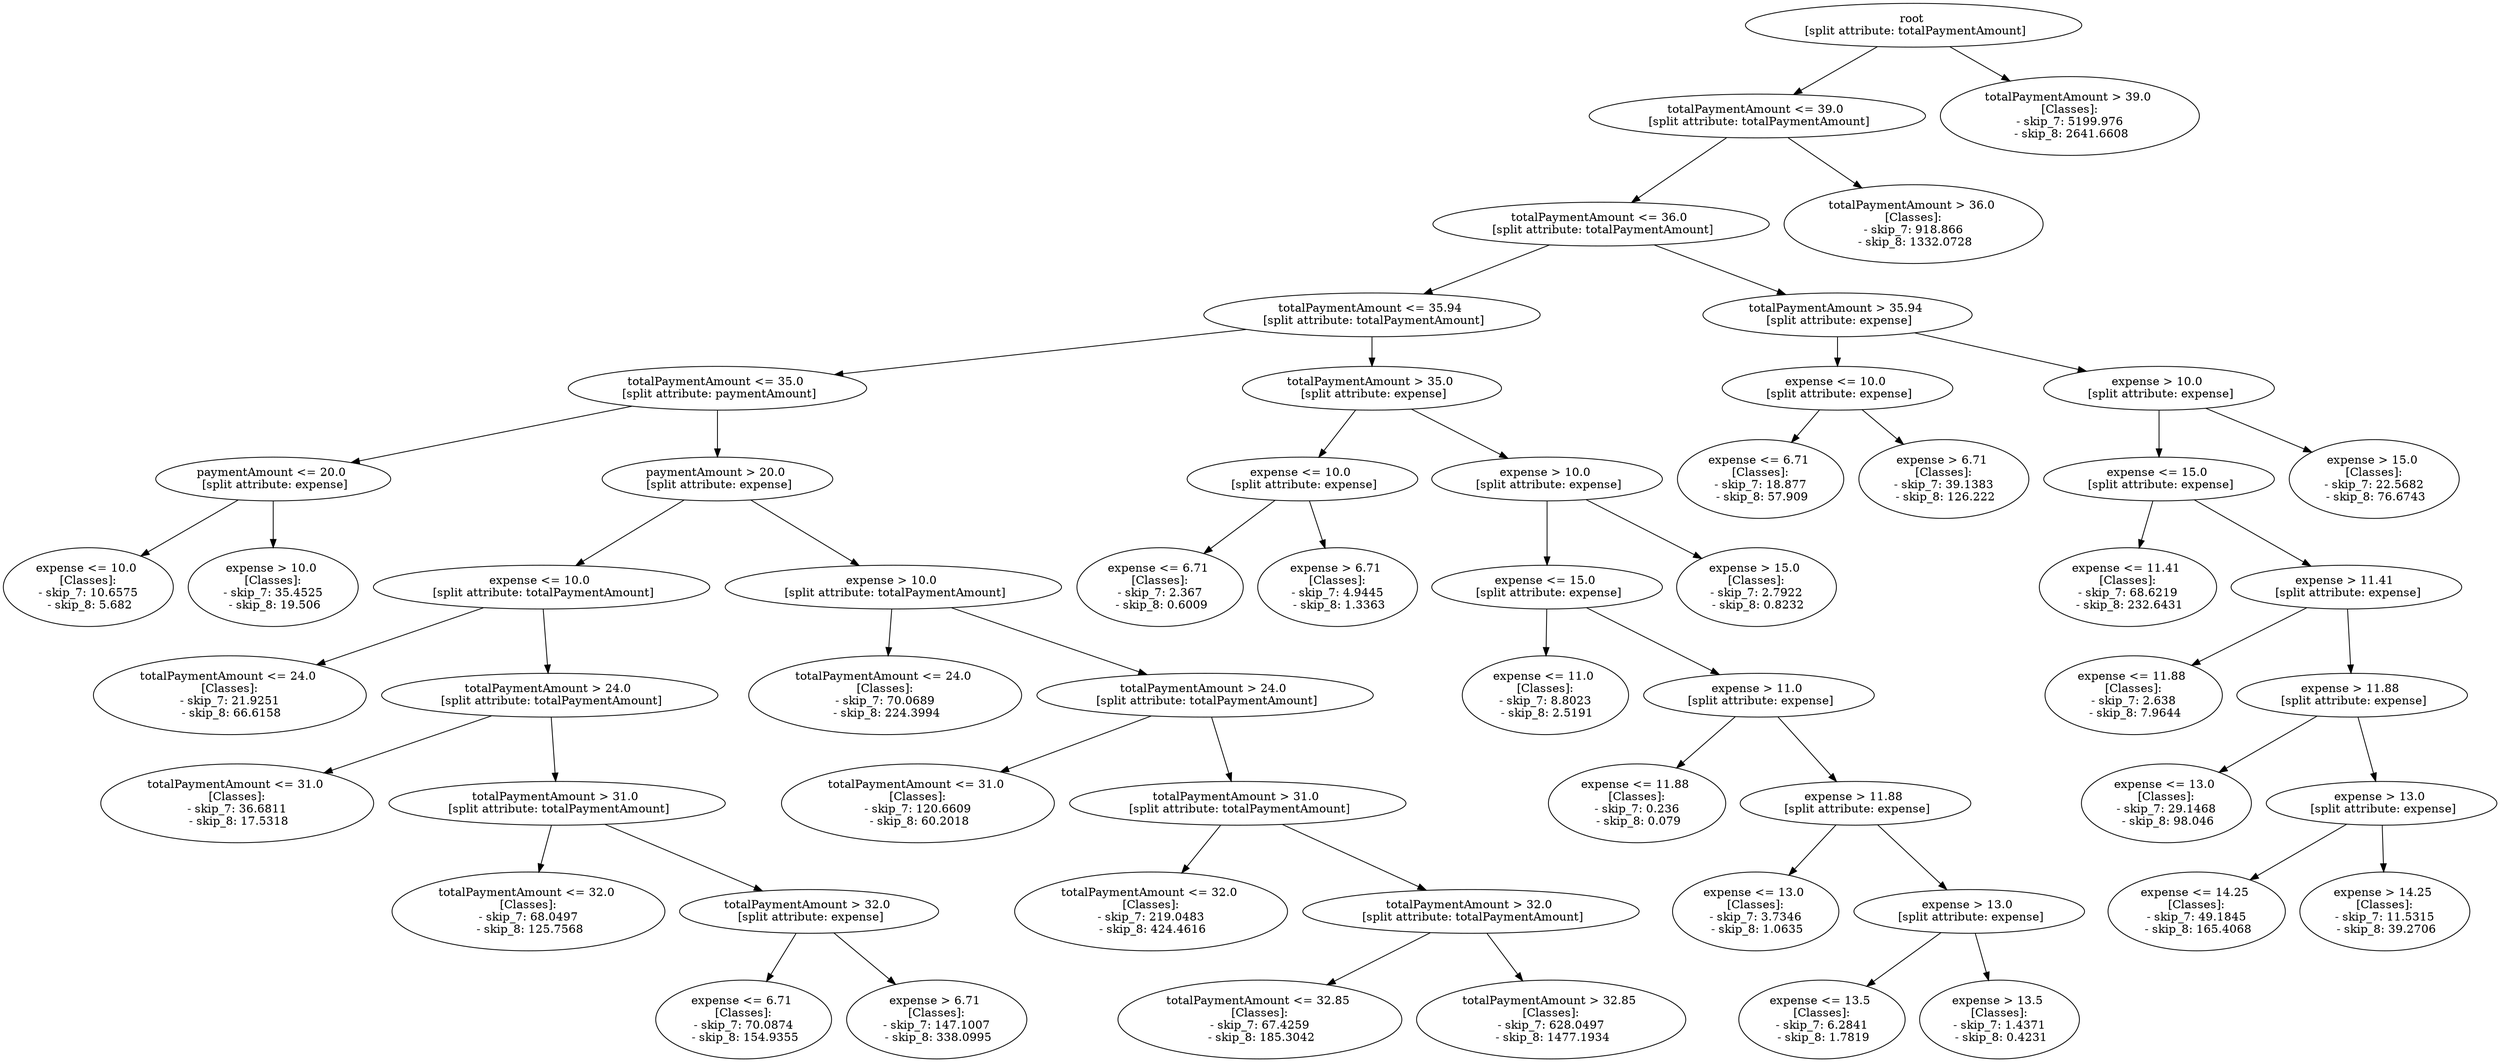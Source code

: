 // Road_Traffic_Fine_Management_Process-p_12-4
digraph "Road_Traffic_Fine_Management_Process-p_12-4" {
	"c14efa3b-29a2-4b92-81ae-1ace564c892e" [label="root 
 [split attribute: totalPaymentAmount]"]
	"c011dcc3-a13f-480c-9215-eac6d6d57d7b" [label="totalPaymentAmount <= 39.0 
 [split attribute: totalPaymentAmount]"]
	"c14efa3b-29a2-4b92-81ae-1ace564c892e" -> "c011dcc3-a13f-480c-9215-eac6d6d57d7b"
	"9136d3b6-6dd9-4a16-9632-06dc51b3cb9e" [label="totalPaymentAmount <= 36.0 
 [split attribute: totalPaymentAmount]"]
	"c011dcc3-a13f-480c-9215-eac6d6d57d7b" -> "9136d3b6-6dd9-4a16-9632-06dc51b3cb9e"
	"57d1ce3d-ac85-4bcb-b4f1-90cd12b641cb" [label="totalPaymentAmount <= 35.94 
 [split attribute: totalPaymentAmount]"]
	"9136d3b6-6dd9-4a16-9632-06dc51b3cb9e" -> "57d1ce3d-ac85-4bcb-b4f1-90cd12b641cb"
	"206bfbf1-cfe9-4923-ba47-40edc3c6a227" [label="totalPaymentAmount <= 35.0 
 [split attribute: paymentAmount]"]
	"57d1ce3d-ac85-4bcb-b4f1-90cd12b641cb" -> "206bfbf1-cfe9-4923-ba47-40edc3c6a227"
	"dd32104f-e6fb-4c8b-92ed-ab6af21f2152" [label="paymentAmount <= 20.0 
 [split attribute: expense]"]
	"206bfbf1-cfe9-4923-ba47-40edc3c6a227" -> "dd32104f-e6fb-4c8b-92ed-ab6af21f2152"
	"08c1647d-1da2-423e-911d-4d02686b5285" [label="expense <= 10.0 
 [Classes]: 
 - skip_7: 10.6575 
 - skip_8: 5.682"]
	"dd32104f-e6fb-4c8b-92ed-ab6af21f2152" -> "08c1647d-1da2-423e-911d-4d02686b5285"
	"53517dab-d9a2-4900-ba35-3ac07dd97b21" [label="expense > 10.0 
 [Classes]: 
 - skip_7: 35.4525 
 - skip_8: 19.506"]
	"dd32104f-e6fb-4c8b-92ed-ab6af21f2152" -> "53517dab-d9a2-4900-ba35-3ac07dd97b21"
	"3d2afd53-4481-4035-a95f-bd070aebe17e" [label="paymentAmount > 20.0 
 [split attribute: expense]"]
	"206bfbf1-cfe9-4923-ba47-40edc3c6a227" -> "3d2afd53-4481-4035-a95f-bd070aebe17e"
	"06f7ba6a-e292-4923-a132-b8716e541fd1" [label="expense <= 10.0 
 [split attribute: totalPaymentAmount]"]
	"3d2afd53-4481-4035-a95f-bd070aebe17e" -> "06f7ba6a-e292-4923-a132-b8716e541fd1"
	"c127ee2d-0657-4fcf-9aa5-cc6535274820" [label="totalPaymentAmount <= 24.0 
 [Classes]: 
 - skip_7: 21.9251 
 - skip_8: 66.6158"]
	"06f7ba6a-e292-4923-a132-b8716e541fd1" -> "c127ee2d-0657-4fcf-9aa5-cc6535274820"
	"25660d98-3b5e-45bd-a427-8e2f6267e13c" [label="totalPaymentAmount > 24.0 
 [split attribute: totalPaymentAmount]"]
	"06f7ba6a-e292-4923-a132-b8716e541fd1" -> "25660d98-3b5e-45bd-a427-8e2f6267e13c"
	"f335e4bd-306a-4937-bf3a-0b5b01d0d68e" [label="totalPaymentAmount <= 31.0 
 [Classes]: 
 - skip_7: 36.6811 
 - skip_8: 17.5318"]
	"25660d98-3b5e-45bd-a427-8e2f6267e13c" -> "f335e4bd-306a-4937-bf3a-0b5b01d0d68e"
	"e95a42af-a0d6-4763-bdeb-2515ddd6eaf4" [label="totalPaymentAmount > 31.0 
 [split attribute: totalPaymentAmount]"]
	"25660d98-3b5e-45bd-a427-8e2f6267e13c" -> "e95a42af-a0d6-4763-bdeb-2515ddd6eaf4"
	"b12b54c1-28ac-42de-a705-834ed25cd090" [label="totalPaymentAmount <= 32.0 
 [Classes]: 
 - skip_7: 68.0497 
 - skip_8: 125.7568"]
	"e95a42af-a0d6-4763-bdeb-2515ddd6eaf4" -> "b12b54c1-28ac-42de-a705-834ed25cd090"
	"b9614c13-4231-437b-aec8-48a89e9af4f9" [label="totalPaymentAmount > 32.0 
 [split attribute: expense]"]
	"e95a42af-a0d6-4763-bdeb-2515ddd6eaf4" -> "b9614c13-4231-437b-aec8-48a89e9af4f9"
	"693b3ad6-350b-4cfe-a75d-8f2ea95a4c6b" [label="expense <= 6.71 
 [Classes]: 
 - skip_7: 70.0874 
 - skip_8: 154.9355"]
	"b9614c13-4231-437b-aec8-48a89e9af4f9" -> "693b3ad6-350b-4cfe-a75d-8f2ea95a4c6b"
	"ebc54d6e-c350-4ceb-bc57-76f0ab44ecab" [label="expense > 6.71 
 [Classes]: 
 - skip_7: 147.1007 
 - skip_8: 338.0995"]
	"b9614c13-4231-437b-aec8-48a89e9af4f9" -> "ebc54d6e-c350-4ceb-bc57-76f0ab44ecab"
	"892d5c32-e015-4171-96d5-5441f236adbb" [label="expense > 10.0 
 [split attribute: totalPaymentAmount]"]
	"3d2afd53-4481-4035-a95f-bd070aebe17e" -> "892d5c32-e015-4171-96d5-5441f236adbb"
	"eb554e26-9a38-496c-9054-dab2240eb312" [label="totalPaymentAmount <= 24.0 
 [Classes]: 
 - skip_7: 70.0689 
 - skip_8: 224.3994"]
	"892d5c32-e015-4171-96d5-5441f236adbb" -> "eb554e26-9a38-496c-9054-dab2240eb312"
	"6729628d-1efd-4d2e-989c-3647e54f8108" [label="totalPaymentAmount > 24.0 
 [split attribute: totalPaymentAmount]"]
	"892d5c32-e015-4171-96d5-5441f236adbb" -> "6729628d-1efd-4d2e-989c-3647e54f8108"
	"70ed390c-20f3-4367-8c01-1a04c3d690fe" [label="totalPaymentAmount <= 31.0 
 [Classes]: 
 - skip_7: 120.6609 
 - skip_8: 60.2018"]
	"6729628d-1efd-4d2e-989c-3647e54f8108" -> "70ed390c-20f3-4367-8c01-1a04c3d690fe"
	"1c018257-92ef-48a9-83c5-5b78866bf980" [label="totalPaymentAmount > 31.0 
 [split attribute: totalPaymentAmount]"]
	"6729628d-1efd-4d2e-989c-3647e54f8108" -> "1c018257-92ef-48a9-83c5-5b78866bf980"
	"8e1fbd8f-41cb-4754-9410-b29ce2548ad8" [label="totalPaymentAmount <= 32.0 
 [Classes]: 
 - skip_7: 219.0483 
 - skip_8: 424.4616"]
	"1c018257-92ef-48a9-83c5-5b78866bf980" -> "8e1fbd8f-41cb-4754-9410-b29ce2548ad8"
	"6f404046-e7d4-425e-9d22-3dc20e757b34" [label="totalPaymentAmount > 32.0 
 [split attribute: totalPaymentAmount]"]
	"1c018257-92ef-48a9-83c5-5b78866bf980" -> "6f404046-e7d4-425e-9d22-3dc20e757b34"
	"608d0bb5-3bbb-4015-a91e-4b84479436f0" [label="totalPaymentAmount <= 32.85 
 [Classes]: 
 - skip_7: 67.4259 
 - skip_8: 185.3042"]
	"6f404046-e7d4-425e-9d22-3dc20e757b34" -> "608d0bb5-3bbb-4015-a91e-4b84479436f0"
	"0b4eab2e-769a-4e36-9443-2ef31d17b24d" [label="totalPaymentAmount > 32.85 
 [Classes]: 
 - skip_7: 628.0497 
 - skip_8: 1477.1934"]
	"6f404046-e7d4-425e-9d22-3dc20e757b34" -> "0b4eab2e-769a-4e36-9443-2ef31d17b24d"
	"5632c10d-0346-4aff-8f41-26cb62e83a3c" [label="totalPaymentAmount > 35.0 
 [split attribute: expense]"]
	"57d1ce3d-ac85-4bcb-b4f1-90cd12b641cb" -> "5632c10d-0346-4aff-8f41-26cb62e83a3c"
	"6fbe0f31-daaa-48fa-b3af-5120353c4a51" [label="expense <= 10.0 
 [split attribute: expense]"]
	"5632c10d-0346-4aff-8f41-26cb62e83a3c" -> "6fbe0f31-daaa-48fa-b3af-5120353c4a51"
	"8371da39-3fd9-4fbc-96f0-5ad911c6ac5d" [label="expense <= 6.71 
 [Classes]: 
 - skip_7: 2.367 
 - skip_8: 0.6009"]
	"6fbe0f31-daaa-48fa-b3af-5120353c4a51" -> "8371da39-3fd9-4fbc-96f0-5ad911c6ac5d"
	"cb2ba096-fa43-47e0-8f81-e270b474aedd" [label="expense > 6.71 
 [Classes]: 
 - skip_7: 4.9445 
 - skip_8: 1.3363"]
	"6fbe0f31-daaa-48fa-b3af-5120353c4a51" -> "cb2ba096-fa43-47e0-8f81-e270b474aedd"
	"52b71552-f4bd-4e33-85ee-845b48839d0f" [label="expense > 10.0 
 [split attribute: expense]"]
	"5632c10d-0346-4aff-8f41-26cb62e83a3c" -> "52b71552-f4bd-4e33-85ee-845b48839d0f"
	"c2776825-44cc-4860-bb02-423bf7910a66" [label="expense <= 15.0 
 [split attribute: expense]"]
	"52b71552-f4bd-4e33-85ee-845b48839d0f" -> "c2776825-44cc-4860-bb02-423bf7910a66"
	"61c12626-dc67-4eae-bd74-8efaa32be446" [label="expense <= 11.0 
 [Classes]: 
 - skip_7: 8.8023 
 - skip_8: 2.5191"]
	"c2776825-44cc-4860-bb02-423bf7910a66" -> "61c12626-dc67-4eae-bd74-8efaa32be446"
	"630faed7-65d8-45f4-b130-2c7d15e787d5" [label="expense > 11.0 
 [split attribute: expense]"]
	"c2776825-44cc-4860-bb02-423bf7910a66" -> "630faed7-65d8-45f4-b130-2c7d15e787d5"
	"117355d9-4dda-4425-b0f4-26eb66096ed6" [label="expense <= 11.88 
 [Classes]: 
 - skip_7: 0.236 
 - skip_8: 0.079"]
	"630faed7-65d8-45f4-b130-2c7d15e787d5" -> "117355d9-4dda-4425-b0f4-26eb66096ed6"
	"84c24804-9046-43fb-9b34-5ee8574cb2d5" [label="expense > 11.88 
 [split attribute: expense]"]
	"630faed7-65d8-45f4-b130-2c7d15e787d5" -> "84c24804-9046-43fb-9b34-5ee8574cb2d5"
	"ff81784c-83cd-4a61-8fb5-c4d85a72ef16" [label="expense <= 13.0 
 [Classes]: 
 - skip_7: 3.7346 
 - skip_8: 1.0635"]
	"84c24804-9046-43fb-9b34-5ee8574cb2d5" -> "ff81784c-83cd-4a61-8fb5-c4d85a72ef16"
	"e709c021-c404-4aed-a806-27d67c633a2e" [label="expense > 13.0 
 [split attribute: expense]"]
	"84c24804-9046-43fb-9b34-5ee8574cb2d5" -> "e709c021-c404-4aed-a806-27d67c633a2e"
	"0c2544ce-ba37-4581-8fac-b1bb29dcc743" [label="expense <= 13.5 
 [Classes]: 
 - skip_7: 6.2841 
 - skip_8: 1.7819"]
	"e709c021-c404-4aed-a806-27d67c633a2e" -> "0c2544ce-ba37-4581-8fac-b1bb29dcc743"
	"c39c2e06-7517-40cd-9605-cccccbc94698" [label="expense > 13.5 
 [Classes]: 
 - skip_7: 1.4371 
 - skip_8: 0.4231"]
	"e709c021-c404-4aed-a806-27d67c633a2e" -> "c39c2e06-7517-40cd-9605-cccccbc94698"
	"a472c63f-5383-4fe4-8970-42a35fec10d2" [label="expense > 15.0 
 [Classes]: 
 - skip_7: 2.7922 
 - skip_8: 0.8232"]
	"52b71552-f4bd-4e33-85ee-845b48839d0f" -> "a472c63f-5383-4fe4-8970-42a35fec10d2"
	"dcafafe1-5aab-421a-9dbf-ea30e541a661" [label="totalPaymentAmount > 35.94 
 [split attribute: expense]"]
	"9136d3b6-6dd9-4a16-9632-06dc51b3cb9e" -> "dcafafe1-5aab-421a-9dbf-ea30e541a661"
	"5245a32e-10ed-4b49-b0cb-29588b723dae" [label="expense <= 10.0 
 [split attribute: expense]"]
	"dcafafe1-5aab-421a-9dbf-ea30e541a661" -> "5245a32e-10ed-4b49-b0cb-29588b723dae"
	"fa924d86-193e-423e-a4d8-28750b8580ca" [label="expense <= 6.71 
 [Classes]: 
 - skip_7: 18.877 
 - skip_8: 57.909"]
	"5245a32e-10ed-4b49-b0cb-29588b723dae" -> "fa924d86-193e-423e-a4d8-28750b8580ca"
	"0eb843c7-fb37-4f03-a6fe-9d6287ab3b49" [label="expense > 6.71 
 [Classes]: 
 - skip_7: 39.1383 
 - skip_8: 126.222"]
	"5245a32e-10ed-4b49-b0cb-29588b723dae" -> "0eb843c7-fb37-4f03-a6fe-9d6287ab3b49"
	"7b02142d-bd8b-4512-96eb-6725bc6ccdfc" [label="expense > 10.0 
 [split attribute: expense]"]
	"dcafafe1-5aab-421a-9dbf-ea30e541a661" -> "7b02142d-bd8b-4512-96eb-6725bc6ccdfc"
	"98b6248b-8521-4902-92f9-4a50873ccb3f" [label="expense <= 15.0 
 [split attribute: expense]"]
	"7b02142d-bd8b-4512-96eb-6725bc6ccdfc" -> "98b6248b-8521-4902-92f9-4a50873ccb3f"
	"04a8625f-e0cb-4e86-a6b1-b46a3434ef01" [label="expense <= 11.41 
 [Classes]: 
 - skip_7: 68.6219 
 - skip_8: 232.6431"]
	"98b6248b-8521-4902-92f9-4a50873ccb3f" -> "04a8625f-e0cb-4e86-a6b1-b46a3434ef01"
	"f846fb47-e668-4ed6-aff1-c9e60dcff839" [label="expense > 11.41 
 [split attribute: expense]"]
	"98b6248b-8521-4902-92f9-4a50873ccb3f" -> "f846fb47-e668-4ed6-aff1-c9e60dcff839"
	"770fae8a-5129-4537-8760-cfd24cc56d7d" [label="expense <= 11.88 
 [Classes]: 
 - skip_7: 2.638 
 - skip_8: 7.9644"]
	"f846fb47-e668-4ed6-aff1-c9e60dcff839" -> "770fae8a-5129-4537-8760-cfd24cc56d7d"
	"5f40c205-ccb1-4ae3-b862-415d673efccc" [label="expense > 11.88 
 [split attribute: expense]"]
	"f846fb47-e668-4ed6-aff1-c9e60dcff839" -> "5f40c205-ccb1-4ae3-b862-415d673efccc"
	"0bc5ffb1-f617-4fc3-8bb7-55c5c0999e75" [label="expense <= 13.0 
 [Classes]: 
 - skip_7: 29.1468 
 - skip_8: 98.046"]
	"5f40c205-ccb1-4ae3-b862-415d673efccc" -> "0bc5ffb1-f617-4fc3-8bb7-55c5c0999e75"
	"7e5ea400-8987-4022-8f77-8a996d02d466" [label="expense > 13.0 
 [split attribute: expense]"]
	"5f40c205-ccb1-4ae3-b862-415d673efccc" -> "7e5ea400-8987-4022-8f77-8a996d02d466"
	"9ef0336d-4aa6-425b-bfb2-12766e4aaeaa" [label="expense <= 14.25 
 [Classes]: 
 - skip_7: 49.1845 
 - skip_8: 165.4068"]
	"7e5ea400-8987-4022-8f77-8a996d02d466" -> "9ef0336d-4aa6-425b-bfb2-12766e4aaeaa"
	"f468be00-7f2a-4481-803a-fe18dd952cfc" [label="expense > 14.25 
 [Classes]: 
 - skip_7: 11.5315 
 - skip_8: 39.2706"]
	"7e5ea400-8987-4022-8f77-8a996d02d466" -> "f468be00-7f2a-4481-803a-fe18dd952cfc"
	"7c903f33-9bfd-4125-8ab1-1780b009bb9e" [label="expense > 15.0 
 [Classes]: 
 - skip_7: 22.5682 
 - skip_8: 76.6743"]
	"7b02142d-bd8b-4512-96eb-6725bc6ccdfc" -> "7c903f33-9bfd-4125-8ab1-1780b009bb9e"
	"142db23d-c7a4-4b1c-97fe-e5728c684d4d" [label="totalPaymentAmount > 36.0 
 [Classes]: 
 - skip_7: 918.866 
 - skip_8: 1332.0728"]
	"c011dcc3-a13f-480c-9215-eac6d6d57d7b" -> "142db23d-c7a4-4b1c-97fe-e5728c684d4d"
	"ea156d82-8836-4220-98ac-0696e981d4fc" [label="totalPaymentAmount > 39.0 
 [Classes]: 
 - skip_7: 5199.976 
 - skip_8: 2641.6608"]
	"c14efa3b-29a2-4b92-81ae-1ace564c892e" -> "ea156d82-8836-4220-98ac-0696e981d4fc"
}

